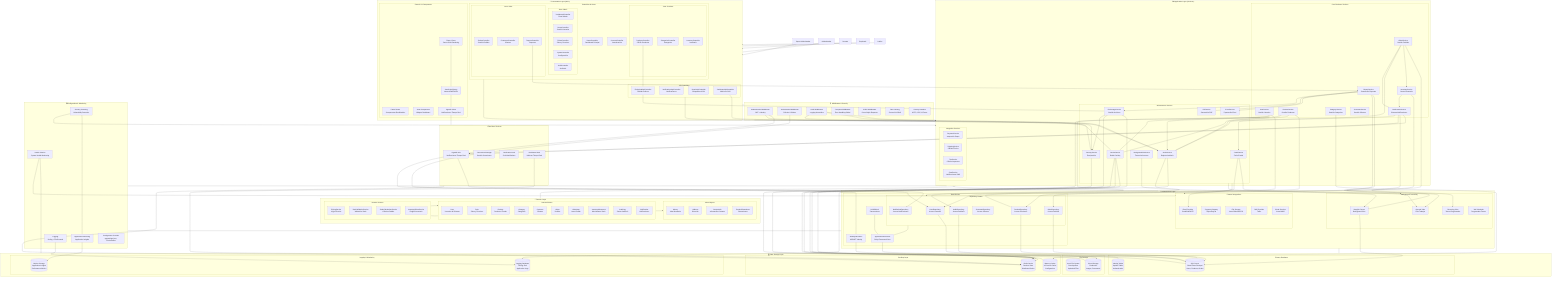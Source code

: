 graph TD
    %% Comentarios:
    %% - Arquitectura monolítica para panel administrativo e-commerce con .NET Core
    %% - Separación por capas: Presentación (MVC), Aplicación (Services), Dominio (Entities), Infraestructura (Data)
    %% - Entity Framework Core, Identity Framework, SignalR y servicios de fondo con Hangfire
    %% - Implementa patrones: Repository, Unit of Work, CQRS, Dependency Injection

    %% === USUARIOS Y ROLES ===
    SuperAdmin[Super Administrador]
    Admin[Administrador]
    Manager[Gerente]
    Employee[Empleado]
    Auditor[Auditor]

    %% === CAPA DE PRESENTACIÓN (MVC) ===
    subgraph PRESENTATION ["🎨 Presentation Layer (MVC)"]
        subgraph MVC_CONTROLLERS ["Controllers & Areas"]
            HomeController[HomeController<br/>Dashboard Principal]
            AccountController[AccountController<br/>Autenticación]
            
            subgraph ADMIN_AREA ["Area: Admin"]
                AdminDashboard[DashboardController<br/>Panel Admin]
                UsersController[UsersController<br/>Gestión Usuarios]
                RolesController[RolesController<br/>Roles y Permisos]
                SystemController[SystemController<br/>Configuración]
                AuditController[AuditController<br/>Auditoría]
            end
            
            subgraph PRODUCTS_AREA ["Area: Products"]
                ProductsController[ProductsController<br/>CRUD Productos]
                CategoriesController[CategoriesController<br/>Categorías]
                InventoryController[InventoryController<br/>Inventario]
            end
            
            subgraph SALES_AREA ["Area: Sales"]
                OrdersController[OrdersController<br/>Gestión Pedidos]
                CustomersController[CustomersController<br/>Clientes]
                ReportsController[ReportsController<br/>Reportes]
            end
        end
        
        subgraph MVC_VIEWS ["Views & UI Components"]
            RazorViews[Razor Views<br/>Server-Side Rendering]
            PartialViews[Partial Views<br/>Componentes Reutilizables]
            ViewComponents[View Components<br/>Widgets Dashboard]
            JavaScriptClient[JavaScript/jQuery<br/>Interactividad AJAX]
            SignalRClient[SignalR Client<br/>Notificaciones Tiempo Real]
        end
        
        subgraph API_CONTROLLERS ["API Controllers"]
            DashboardAPI[DashboardApiController<br/>Métricas AJAX]
            NotificationsAPI[NotificationsApiController<br/>Notificaciones]
            SearchAPI[SearchApiController<br/>Búsquedas AJAX]
            FileUploadAPI[FileUploadApiController<br/>Subida Archivos]
        end
    end

    %% === CAPA DE MIDDLEWARE Y SEGURIDAD ===
    subgraph MIDDLEWARE ["🔒 Middleware & Security"]
        AuthenticationMiddleware[Authentication Middleware<br/>JWT + Identity]
        AuthorizationMiddleware[Authorization Middleware<br/>Policies & Claims]
        AuditMiddleware[Audit Middleware<br/>Logging Automático]
        ExceptionMiddleware[Exception Middleware<br/>Error Handling Global]
        CorsMiddleware[CORS Middleware<br/>Cross-Origin Requests]
        RateLimitingMiddleware[Rate Limiting<br/>Protección DDoS]
        SecurityHeadersMiddleware[Security Headers<br/>HSTS, CSP, X-Frame]
    end

    %% === CAPA DE APLICACIÓN (SERVICIOS) ===
    subgraph APPLICATION ["🏗️ Application Layer (Services)"]
        subgraph CORE_SERVICES ["Core Business Services"]
            UserService[UserService<br/>Gestión Usuarios]
            ProductService[ProductService<br/>Gestión Productos]
            CategoryService[CategoryService<br/>Gestión Categorías]
            OrderService[OrderService<br/>Gestión Pedidos]
            CustomerService[CustomerService<br/>Gestión Clientes]
            InventoryService[InventoryService<br/>Control Inventario]
            ReportService[ReportService<br/>Generación Reportes]
            NotificationService[NotificationService<br/>Sistema Notificaciones]
        end
        
        subgraph INFRASTRUCTURE_SERVICES ["Infrastructure Services"]
            EmailService[EmailService<br/>Envío Emails]
            FileStorageService[FileStorageService<br/>Gestión Archivos]
            CacheService[CacheService<br/>Redis Caching]
            AuditService[AuditService<br/>Registro Auditoría]
            SecurityService[SecurityService<br/>Encriptación]
            BackgroundJobService[BackgroundJobService<br/>Tareas Asíncronas]
            ExcelService[ExcelService<br/>Exportación Excel]
            PdfService[PdfService<br/>Generación PDF]
        end
        
        subgraph INTEGRATION_SERVICES ["Integration Services"]
            PaymentService[PaymentService<br/>Integración Pagos]
            ShippingService[ShippingService<br/>Cálculo Envíos]
            TaxService[TaxService<br/>Cálculo Impuestos]
            SmsService[SmsService<br/>Notificaciones SMS]
        end
    end

    %% === CAPA DE DOMINIO ===
    subgraph DOMAIN ["💼 Domain Layer"]
        subgraph ENTITIES ["Domain Entities"]
            UserEntity[User<br/>Usuarios del Sistema]
            RoleEntity[Role<br/>Roles y Permisos]
            ProductEntity[Product<br/>Productos Tienda]
            CategoryEntity[Category<br/>Categorías]
            CustomerEntity[Customer<br/>Clientes]
            OrderEntity[Order<br/>Pedidos]
            OrderItemEntity[OrderItem<br/>Items Pedido]
            InventoryMovementEntity[InventoryMovement<br/>Movimientos Stock]
            AuditLogEntity[AuditLog<br/>Rastro Auditoría]
            NotificationEntity[Notification<br/>Notificaciones]
        end
        
        subgraph VALUE_OBJECTS ["Value Objects"]
            Money[Money<br/>Valor Monetario]
            Address[Address<br/>Dirección]
            ContactInfo[ContactInfo<br/>Información Contacto]
            ProductDimensions[ProductDimensions<br/>Dimensiones]
        end
        
        subgraph DOMAIN_SERVICES ["Domain Services"]
            PricingService[PricingService<br/>Lógica Precios]
            StockValidationService[StockValidationService<br/>Validación Stock]
            OrderCalculationService[OrderCalculationService<br/>Cálculos Pedido]
            InventoryRulesService[InventoryRulesService<br/>Reglas Inventario]
        end
    end

    %% === CAPA DE INFRAESTRUCTURA ===
    subgraph INFRASTRUCTURE ["🔧 Infrastructure Layer"]
        subgraph DATA_ACCESS ["Data Access"]
            ApplicationDbContext[ApplicationDbContext<br/>Entity Framework Core]
            IdentityDbContext[IdentityDbContext<br/>ASP.NET Identity]
            UnitOfWork[UnitOfWork<br/>Transacciones]
            
            subgraph REPOSITORIES ["Repository Pattern"]
                UserRepository[UserRepository<br/>Acceso Usuarios]
                ProductRepository[ProductRepository<br/>Acceso Productos]
                OrderRepository[OrderRepository<br/>Acceso Pedidos]
                CustomerRepository[CustomerRepository<br/>Acceso Clientes]
                AuditRepository[AuditRepository<br/>Acceso Auditoría]
                NotificationRepository[NotificationRepository<br/>Acceso Notificaciones]
            end
        end
        
        subgraph EXTERNAL_INTEGRATIONS ["External Integrations"]
            EmailProvider[Email Provider<br/>SendGrid/SMTP]
            PaymentGateway[Payment Gateway<br/>Stripe/PayPal]
            FileStorage[File Storage<br/>Azure Blob/AWS S3]
            SmsProvider[SMS Provider<br/>Twilio]
            CloudServices[Cloud Services<br/>Azure/AWS]
        end
        
        subgraph BACKGROUND_PROCESSING ["Background Processing"]
            HangfireServer[Hangfire Server<br/>Background Jobs]
            RecurringJobs[Recurring Jobs<br/>Tareas Programadas]
            QueuedJobs[Queued Jobs<br/>Cola Trabajos]
            JobScheduler[Job Scheduler<br/>Programador Tareas]
        end
    end

    %% === CAPA DE BASE DE DATOS ===
    subgraph DATABASE ["🗄️ Data Storage Layer"]
        subgraph PRIMARY_DATABASE ["Primary Database"]
            SqlServer[(SQL Server<br/>Base Datos Principal<br/>Users, Products, Orders)]
            IdentityTables[(Identity Tables<br/>AspNet Tables<br/>Authentication)]
        end
        
        subgraph CACHING_LAYER ["Caching Layer"]
            RedisCache[(Redis Cache<br/>Session Store<br/>Distributed Cache)]
            MemoryCache[(Memory Cache<br/>In-Process Cache<br/>Configuration)]
        end
        
        subgraph FILE_STORAGE ["File Storage"]
            LocalStorage[(Local File System<br/>Development<br/>Uploaded Files)]
            CloudStorage[(Cloud Storage<br/>Production<br/>Images, Documents)]
        end
        
        subgraph LOGGING_STORAGE ["Logging & Monitoring"]
            LogDatabase[(Logging Database<br/>Serilog Sink<br/>Application Logs)]
            MetricsStorage[(Metrics Storage<br/>Application Insights<br/>Performance Metrics)]
        end
    end

    %% === SERVICIOS DE TIEMPO REAL ===
    subgraph REALTIME ["⚡ Real-time Services"]
        SignalRHub[SignalR Hub<br/>Notificaciones Tiempo Real]
        ConnectionManager[Connection Manager<br/>Gestión Conexiones]
        NotificationHub[Notification Hub<br/>Push Notifications]
        DashboardHub[Dashboard Hub<br/>Métricas Tiempo Real]
    end

    %% === SERVICIOS DE CONFIGURACIÓN ===
    subgraph CONFIGURATION ["⚙️ Configuration & Monitoring"]
        ConfigurationProvider[Configuration Provider<br/>appsettings.json, Environment]
        HealthChecks[Health Checks<br/>System Health Monitoring]
        Logging[Logging<br/>Serilog + File/Console]
        Monitoring[Application Monitoring<br/>Application Insights]
        SecurityScanning[Security Scanning<br/>Vulnerability Detection]
    end

    %% === CONEXIONES PRINCIPALES USUARIOS ===
    SuperAdmin --> PRESENTATION
    Admin --> PRESENTATION
    Manager --> PRESENTATION
    Employee --> PRESENTATION
    Auditor --> PRESENTATION

    %% === CONEXIONES PRESENTACIÓN ===
    PRESENTATION --> MIDDLEWARE
    MVC_CONTROLLERS --> APPLICATION
    API_CONTROLLERS --> APPLICATION
    RazorViews --> JavaScriptClient
    JavaScriptClient --> SignalRClient
    SignalRClient --> REALTIME

    %% === CONEXIONES MIDDLEWARE ===
    MIDDLEWARE --> APPLICATION
    AuthenticationMiddleware --> IdentityDbContext
    AuthorizationMiddleware --> UserRepository
    AuditMiddleware --> AuditService

    %% === CONEXIONES APLICACIÓN ===
    APPLICATION --> DOMAIN
    APPLICATION --> INFRASTRUCTURE
    CORE_SERVICES --> REPOSITORIES
    INFRASTRUCTURE_SERVICES --> EXTERNAL_INTEGRATIONS
    INFRASTRUCTURE_SERVICES --> BACKGROUND_PROCESSING

    %% === CONEXIONES DOMINIO ===
    ENTITIES --> VALUE_OBJECTS
    ENTITIES --> DOMAIN_SERVICES
    DOMAIN_SERVICES --> ENTITIES

    %% === CONEXIONES INFRAESTRUCTURA ===
    INFRASTRUCTURE --> DATABASE
    ApplicationDbContext --> SqlServer
    IdentityDbContext --> IdentityTables
    REPOSITORIES --> ApplicationDbContext
    UnitOfWork --> ApplicationDbContext

    %% === CONEXIONES BASE DE DATOS ===
    CORE_SERVICES --> RedisCache
    CacheService --> RedisCache
    CacheService --> MemoryCache
    FileStorageService --> CloudStorage
    AuditService --> LogDatabase
    Monitoring --> MetricsStorage

    %% === CONEXIONES TIEMPO REAL ===
    NotificationService --> SignalRHub
    REALTIME --> RedisCache
    SignalRHub --> NotificationRepository
    DashboardHub --> RedisCache

    %% === CONEXIONES BACKGROUND JOBS ===
    BackgroundJobService --> HangfireServer
    ReportService --> QueuedJobs
    EmailService --> QueuedJobs
    NotificationService --> RecurringJobs
    HangfireServer --> SqlServer

    %% === CONEXIONES CONFIGURACIÓN ===
    APPLICATION --> CONFIGURATION
    INFRASTRUCTURE --> CONFIGURATION
    HealthChecks --> DATABASE
    HealthChecks --> EXTERNAL_INTEGRATIONS
    Logging --> LogDatabase
    SecurityScanning --> APPLICATION

    %% === FLUJOS DE DATOS CRÍTICOS ===
    UserService --> UserRepository
    UserRepository --> SqlServer
    ProductService --> ProductRepository
    ProductRepository --> SqlServer
    OrderService --> OrderRepository
    OrderRepository --> SqlServer
    OrderService --> InventoryService
    InventoryService --> ProductRepository

    %% === FLUJOS DE AUDITORÍA ===
    AuditMiddleware --> AuditService
    AuditService --> AuditRepository
    AuditRepository --> SqlServer
    UserService --> AuditService
    ProductService --> AuditService
    OrderService --> AuditService

    %% === FLUJOS DE NOTIFICACIONES ===
    OrderService --> NotificationService
    InventoryService --> NotificationService
    NotificationService --> SignalRHub
    NotificationService --> EmailService
    EmailService --> EmailProvider

    %% === FLUJOS DE REPORTES ===
    ReportsController --> ReportService
    ReportService --> HangfireServer
    ReportService --> ExcelService
    ReportService --> PdfService
    ReportService --> FileStorageService

    %% === FLUJOS DE SEGURIDAD ===
    AuthenticationMiddleware --> SecurityService
    SecurityService --> RedisCache
    SecurityScanning --> Monitoring
    AuditMiddleware --> SecurityService

    %% === FLUJOS DE CACHÉ ===
    ProductService --> CacheService
    UserService --> CacheService
    CacheService --> RedisCache
    DashboardAPI --> CacheService
    CategoryService --> MemoryCache

    %% === FLUJOS DE ARCHIVOS ===
    ProductsController --> FileUploadAPI
    FileUploadAPI --> FileStorageService
    FileStorageService --> CloudStorage
    FileStorageService --> SecurityService